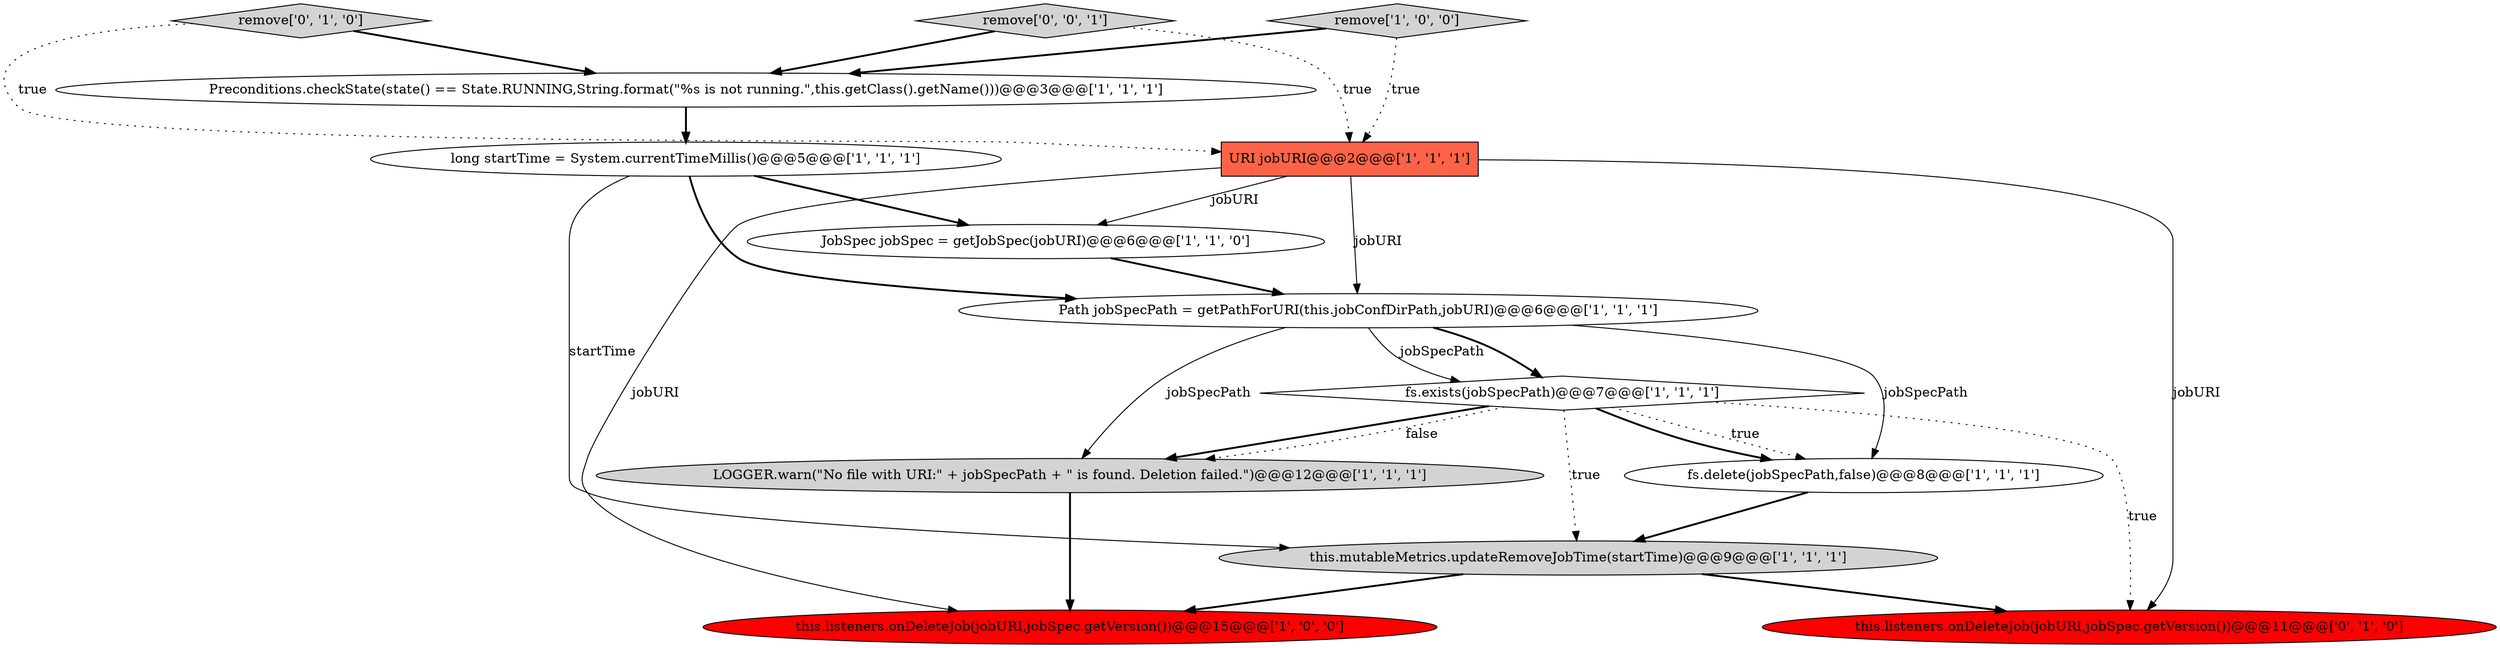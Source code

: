 digraph {
1 [style = filled, label = "long startTime = System.currentTimeMillis()@@@5@@@['1', '1', '1']", fillcolor = white, shape = ellipse image = "AAA0AAABBB1BBB"];
2 [style = filled, label = "this.listeners.onDeleteJob(jobURI,jobSpec.getVersion())@@@15@@@['1', '0', '0']", fillcolor = red, shape = ellipse image = "AAA1AAABBB1BBB"];
6 [style = filled, label = "this.mutableMetrics.updateRemoveJobTime(startTime)@@@9@@@['1', '1', '1']", fillcolor = lightgray, shape = ellipse image = "AAA0AAABBB1BBB"];
0 [style = filled, label = "fs.delete(jobSpecPath,false)@@@8@@@['1', '1', '1']", fillcolor = white, shape = ellipse image = "AAA0AAABBB1BBB"];
9 [style = filled, label = "LOGGER.warn(\"No file with URI:\" + jobSpecPath + \" is found. Deletion failed.\")@@@12@@@['1', '1', '1']", fillcolor = lightgray, shape = ellipse image = "AAA0AAABBB1BBB"];
8 [style = filled, label = "remove['1', '0', '0']", fillcolor = lightgray, shape = diamond image = "AAA0AAABBB1BBB"];
5 [style = filled, label = "Preconditions.checkState(state() == State.RUNNING,String.format(\"%s is not running.\",this.getClass().getName()))@@@3@@@['1', '1', '1']", fillcolor = white, shape = ellipse image = "AAA0AAABBB1BBB"];
10 [style = filled, label = "Path jobSpecPath = getPathForURI(this.jobConfDirPath,jobURI)@@@6@@@['1', '1', '1']", fillcolor = white, shape = ellipse image = "AAA0AAABBB1BBB"];
12 [style = filled, label = "remove['0', '1', '0']", fillcolor = lightgray, shape = diamond image = "AAA0AAABBB2BBB"];
3 [style = filled, label = "JobSpec jobSpec = getJobSpec(jobURI)@@@6@@@['1', '1', '0']", fillcolor = white, shape = ellipse image = "AAA0AAABBB1BBB"];
13 [style = filled, label = "remove['0', '0', '1']", fillcolor = lightgray, shape = diamond image = "AAA0AAABBB3BBB"];
4 [style = filled, label = "fs.exists(jobSpecPath)@@@7@@@['1', '1', '1']", fillcolor = white, shape = diamond image = "AAA0AAABBB1BBB"];
7 [style = filled, label = "URI jobURI@@@2@@@['1', '1', '1']", fillcolor = tomato, shape = box image = "AAA0AAABBB1BBB"];
11 [style = filled, label = "this.listeners.onDeleteJob(jobURI,jobSpec.getVersion())@@@11@@@['0', '1', '0']", fillcolor = red, shape = ellipse image = "AAA1AAABBB2BBB"];
10->9 [style = solid, label="jobSpecPath"];
4->6 [style = dotted, label="true"];
4->9 [style = bold, label=""];
1->6 [style = solid, label="startTime"];
12->5 [style = bold, label=""];
0->6 [style = bold, label=""];
9->2 [style = bold, label=""];
7->11 [style = solid, label="jobURI"];
4->0 [style = dotted, label="true"];
1->3 [style = bold, label=""];
4->11 [style = dotted, label="true"];
8->7 [style = dotted, label="true"];
13->7 [style = dotted, label="true"];
10->4 [style = solid, label="jobSpecPath"];
4->0 [style = bold, label=""];
6->2 [style = bold, label=""];
10->0 [style = solid, label="jobSpecPath"];
3->10 [style = bold, label=""];
5->1 [style = bold, label=""];
4->9 [style = dotted, label="false"];
8->5 [style = bold, label=""];
6->11 [style = bold, label=""];
7->3 [style = solid, label="jobURI"];
10->4 [style = bold, label=""];
13->5 [style = bold, label=""];
12->7 [style = dotted, label="true"];
1->10 [style = bold, label=""];
7->10 [style = solid, label="jobURI"];
7->2 [style = solid, label="jobURI"];
}
